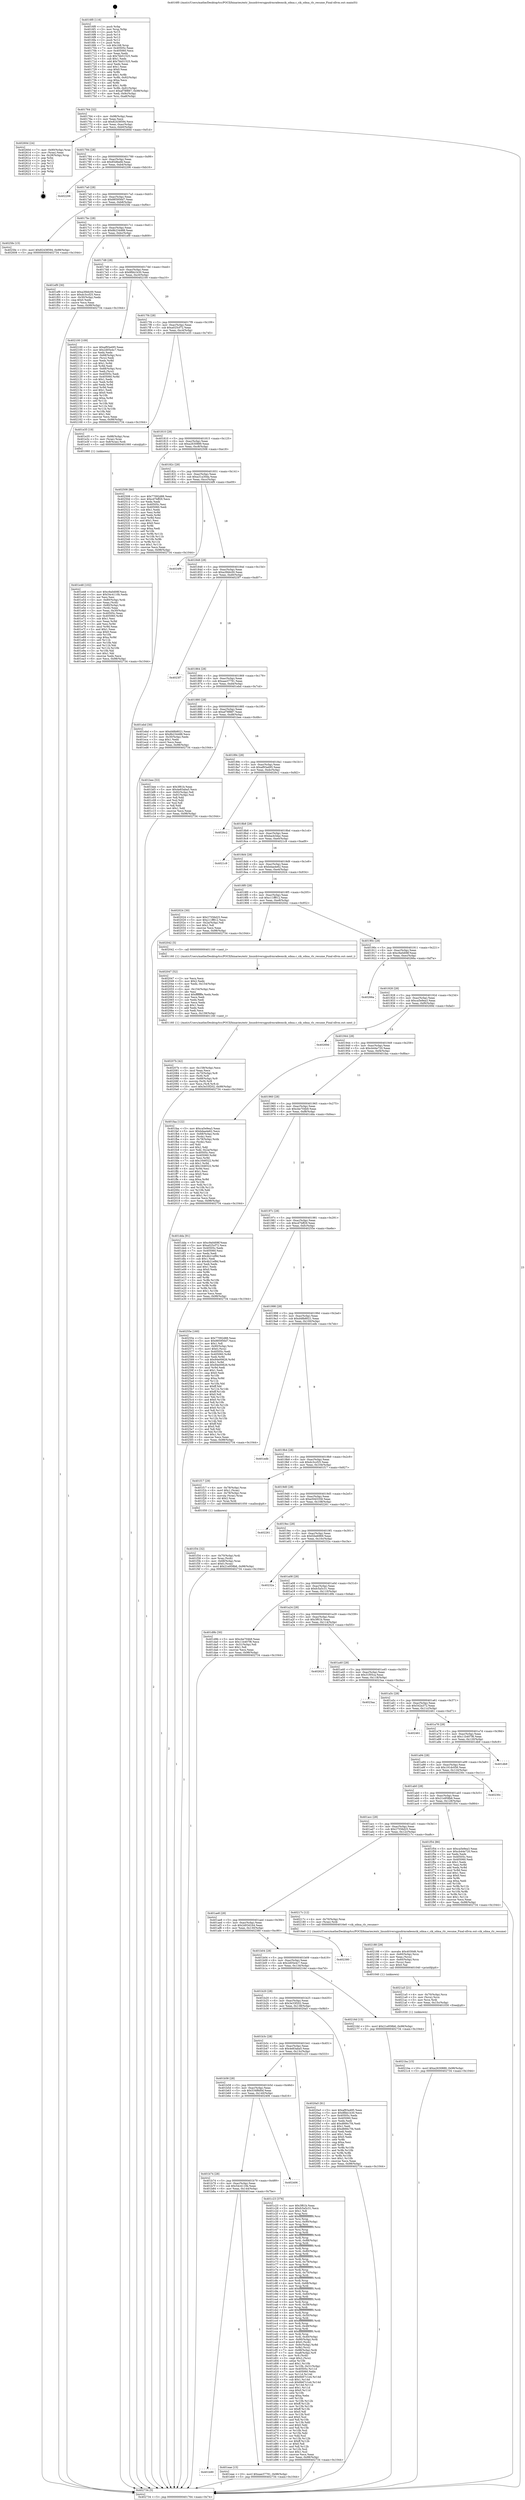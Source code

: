 digraph "0x4016f0" {
  label = "0x4016f0 (/mnt/c/Users/mathe/Desktop/tcc/POCII/binaries/extr_linuxdriversgpudrmradeoncik_sdma.c_cik_sdma_rlc_resume_Final-ollvm.out::main(0))"
  labelloc = "t"
  node[shape=record]

  Entry [label="",width=0.3,height=0.3,shape=circle,fillcolor=black,style=filled]
  "0x401764" [label="{
     0x401764 [32]\l
     | [instrs]\l
     &nbsp;&nbsp;0x401764 \<+6\>: mov -0x98(%rbp),%eax\l
     &nbsp;&nbsp;0x40176a \<+2\>: mov %eax,%ecx\l
     &nbsp;&nbsp;0x40176c \<+6\>: sub $0x82438594,%ecx\l
     &nbsp;&nbsp;0x401772 \<+6\>: mov %eax,-0xac(%rbp)\l
     &nbsp;&nbsp;0x401778 \<+6\>: mov %ecx,-0xb0(%rbp)\l
     &nbsp;&nbsp;0x40177e \<+6\>: je 000000000040260d \<main+0xf1d\>\l
  }"]
  "0x40260d" [label="{
     0x40260d [24]\l
     | [instrs]\l
     &nbsp;&nbsp;0x40260d \<+7\>: mov -0x90(%rbp),%rax\l
     &nbsp;&nbsp;0x402614 \<+2\>: mov (%rax),%eax\l
     &nbsp;&nbsp;0x402616 \<+4\>: lea -0x28(%rbp),%rsp\l
     &nbsp;&nbsp;0x40261a \<+1\>: pop %rbx\l
     &nbsp;&nbsp;0x40261b \<+2\>: pop %r12\l
     &nbsp;&nbsp;0x40261d \<+2\>: pop %r13\l
     &nbsp;&nbsp;0x40261f \<+2\>: pop %r14\l
     &nbsp;&nbsp;0x402621 \<+2\>: pop %r15\l
     &nbsp;&nbsp;0x402623 \<+1\>: pop %rbp\l
     &nbsp;&nbsp;0x402624 \<+1\>: ret\l
  }"]
  "0x401784" [label="{
     0x401784 [28]\l
     | [instrs]\l
     &nbsp;&nbsp;0x401784 \<+5\>: jmp 0000000000401789 \<main+0x99\>\l
     &nbsp;&nbsp;0x401789 \<+6\>: mov -0xac(%rbp),%eax\l
     &nbsp;&nbsp;0x40178f \<+5\>: sub $0x85dfeefd,%eax\l
     &nbsp;&nbsp;0x401794 \<+6\>: mov %eax,-0xb4(%rbp)\l
     &nbsp;&nbsp;0x40179a \<+6\>: je 0000000000402206 \<main+0xb16\>\l
  }"]
  Exit [label="",width=0.3,height=0.3,shape=circle,fillcolor=black,style=filled,peripheries=2]
  "0x402206" [label="{
     0x402206\l
  }", style=dashed]
  "0x4017a0" [label="{
     0x4017a0 [28]\l
     | [instrs]\l
     &nbsp;&nbsp;0x4017a0 \<+5\>: jmp 00000000004017a5 \<main+0xb5\>\l
     &nbsp;&nbsp;0x4017a5 \<+6\>: mov -0xac(%rbp),%eax\l
     &nbsp;&nbsp;0x4017ab \<+5\>: sub $0x885956d7,%eax\l
     &nbsp;&nbsp;0x4017b0 \<+6\>: mov %eax,-0xb8(%rbp)\l
     &nbsp;&nbsp;0x4017b6 \<+6\>: je 00000000004025fe \<main+0xf0e\>\l
  }"]
  "0x4021ba" [label="{
     0x4021ba [15]\l
     | [instrs]\l
     &nbsp;&nbsp;0x4021ba \<+10\>: movl $0xa2630889,-0x98(%rbp)\l
     &nbsp;&nbsp;0x4021c4 \<+5\>: jmp 0000000000402734 \<main+0x1044\>\l
  }"]
  "0x4025fe" [label="{
     0x4025fe [15]\l
     | [instrs]\l
     &nbsp;&nbsp;0x4025fe \<+10\>: movl $0x82438594,-0x98(%rbp)\l
     &nbsp;&nbsp;0x402608 \<+5\>: jmp 0000000000402734 \<main+0x1044\>\l
  }"]
  "0x4017bc" [label="{
     0x4017bc [28]\l
     | [instrs]\l
     &nbsp;&nbsp;0x4017bc \<+5\>: jmp 00000000004017c1 \<main+0xd1\>\l
     &nbsp;&nbsp;0x4017c1 \<+6\>: mov -0xac(%rbp),%eax\l
     &nbsp;&nbsp;0x4017c7 \<+5\>: sub $0x8b234488,%eax\l
     &nbsp;&nbsp;0x4017cc \<+6\>: mov %eax,-0xbc(%rbp)\l
     &nbsp;&nbsp;0x4017d2 \<+6\>: je 0000000000401ef9 \<main+0x809\>\l
  }"]
  "0x4021a5" [label="{
     0x4021a5 [21]\l
     | [instrs]\l
     &nbsp;&nbsp;0x4021a5 \<+4\>: mov -0x70(%rbp),%rcx\l
     &nbsp;&nbsp;0x4021a9 \<+3\>: mov (%rcx),%rcx\l
     &nbsp;&nbsp;0x4021ac \<+3\>: mov %rcx,%rdi\l
     &nbsp;&nbsp;0x4021af \<+6\>: mov %eax,-0x15c(%rbp)\l
     &nbsp;&nbsp;0x4021b5 \<+5\>: call 0000000000401030 \<free@plt\>\l
     | [calls]\l
     &nbsp;&nbsp;0x401030 \{1\} (unknown)\l
  }"]
  "0x401ef9" [label="{
     0x401ef9 [30]\l
     | [instrs]\l
     &nbsp;&nbsp;0x401ef9 \<+5\>: mov $0xa3fddc00,%eax\l
     &nbsp;&nbsp;0x401efe \<+5\>: mov $0xdc3ccf25,%ecx\l
     &nbsp;&nbsp;0x401f03 \<+3\>: mov -0x30(%rbp),%edx\l
     &nbsp;&nbsp;0x401f06 \<+3\>: cmp $0x0,%edx\l
     &nbsp;&nbsp;0x401f09 \<+3\>: cmove %ecx,%eax\l
     &nbsp;&nbsp;0x401f0c \<+6\>: mov %eax,-0x98(%rbp)\l
     &nbsp;&nbsp;0x401f12 \<+5\>: jmp 0000000000402734 \<main+0x1044\>\l
  }"]
  "0x4017d8" [label="{
     0x4017d8 [28]\l
     | [instrs]\l
     &nbsp;&nbsp;0x4017d8 \<+5\>: jmp 00000000004017dd \<main+0xed\>\l
     &nbsp;&nbsp;0x4017dd \<+6\>: mov -0xac(%rbp),%eax\l
     &nbsp;&nbsp;0x4017e3 \<+5\>: sub $0x8fbb1b30,%eax\l
     &nbsp;&nbsp;0x4017e8 \<+6\>: mov %eax,-0xc0(%rbp)\l
     &nbsp;&nbsp;0x4017ee \<+6\>: je 0000000000402100 \<main+0xa10\>\l
  }"]
  "0x402188" [label="{
     0x402188 [29]\l
     | [instrs]\l
     &nbsp;&nbsp;0x402188 \<+10\>: movabs $0x4030d6,%rdi\l
     &nbsp;&nbsp;0x402192 \<+4\>: mov -0x60(%rbp),%rcx\l
     &nbsp;&nbsp;0x402196 \<+2\>: mov %eax,(%rcx)\l
     &nbsp;&nbsp;0x402198 \<+4\>: mov -0x60(%rbp),%rcx\l
     &nbsp;&nbsp;0x40219c \<+2\>: mov (%rcx),%esi\l
     &nbsp;&nbsp;0x40219e \<+2\>: mov $0x0,%al\l
     &nbsp;&nbsp;0x4021a0 \<+5\>: call 0000000000401040 \<printf@plt\>\l
     | [calls]\l
     &nbsp;&nbsp;0x401040 \{1\} (unknown)\l
  }"]
  "0x402100" [label="{
     0x402100 [109]\l
     | [instrs]\l
     &nbsp;&nbsp;0x402100 \<+5\>: mov $0xaf93a495,%eax\l
     &nbsp;&nbsp;0x402105 \<+5\>: mov $0x2d05e4c7,%ecx\l
     &nbsp;&nbsp;0x40210a \<+2\>: xor %edx,%edx\l
     &nbsp;&nbsp;0x40210c \<+4\>: mov -0x68(%rbp),%rsi\l
     &nbsp;&nbsp;0x402110 \<+2\>: mov (%rsi),%edi\l
     &nbsp;&nbsp;0x402112 \<+3\>: mov %edx,%r8d\l
     &nbsp;&nbsp;0x402115 \<+4\>: sub $0x1,%r8d\l
     &nbsp;&nbsp;0x402119 \<+3\>: sub %r8d,%edi\l
     &nbsp;&nbsp;0x40211c \<+4\>: mov -0x68(%rbp),%rsi\l
     &nbsp;&nbsp;0x402120 \<+2\>: mov %edi,(%rsi)\l
     &nbsp;&nbsp;0x402122 \<+7\>: mov 0x40505c,%edi\l
     &nbsp;&nbsp;0x402129 \<+8\>: mov 0x405060,%r8d\l
     &nbsp;&nbsp;0x402131 \<+3\>: sub $0x1,%edx\l
     &nbsp;&nbsp;0x402134 \<+3\>: mov %edi,%r9d\l
     &nbsp;&nbsp;0x402137 \<+3\>: add %edx,%r9d\l
     &nbsp;&nbsp;0x40213a \<+4\>: imul %r9d,%edi\l
     &nbsp;&nbsp;0x40213e \<+3\>: and $0x1,%edi\l
     &nbsp;&nbsp;0x402141 \<+3\>: cmp $0x0,%edi\l
     &nbsp;&nbsp;0x402144 \<+4\>: sete %r10b\l
     &nbsp;&nbsp;0x402148 \<+4\>: cmp $0xa,%r8d\l
     &nbsp;&nbsp;0x40214c \<+4\>: setl %r11b\l
     &nbsp;&nbsp;0x402150 \<+3\>: mov %r10b,%bl\l
     &nbsp;&nbsp;0x402153 \<+3\>: and %r11b,%bl\l
     &nbsp;&nbsp;0x402156 \<+3\>: xor %r11b,%r10b\l
     &nbsp;&nbsp;0x402159 \<+3\>: or %r10b,%bl\l
     &nbsp;&nbsp;0x40215c \<+3\>: test $0x1,%bl\l
     &nbsp;&nbsp;0x40215f \<+3\>: cmovne %ecx,%eax\l
     &nbsp;&nbsp;0x402162 \<+6\>: mov %eax,-0x98(%rbp)\l
     &nbsp;&nbsp;0x402168 \<+5\>: jmp 0000000000402734 \<main+0x1044\>\l
  }"]
  "0x4017f4" [label="{
     0x4017f4 [28]\l
     | [instrs]\l
     &nbsp;&nbsp;0x4017f4 \<+5\>: jmp 00000000004017f9 \<main+0x109\>\l
     &nbsp;&nbsp;0x4017f9 \<+6\>: mov -0xac(%rbp),%eax\l
     &nbsp;&nbsp;0x4017ff \<+5\>: sub $0xa025cf72,%eax\l
     &nbsp;&nbsp;0x401804 \<+6\>: mov %eax,-0xc4(%rbp)\l
     &nbsp;&nbsp;0x40180a \<+6\>: je 0000000000401e35 \<main+0x745\>\l
  }"]
  "0x40207b" [label="{
     0x40207b [42]\l
     | [instrs]\l
     &nbsp;&nbsp;0x40207b \<+6\>: mov -0x158(%rbp),%ecx\l
     &nbsp;&nbsp;0x402081 \<+3\>: imul %eax,%ecx\l
     &nbsp;&nbsp;0x402084 \<+4\>: mov -0x70(%rbp),%r8\l
     &nbsp;&nbsp;0x402088 \<+3\>: mov (%r8),%r8\l
     &nbsp;&nbsp;0x40208b \<+4\>: mov -0x68(%rbp),%r9\l
     &nbsp;&nbsp;0x40208f \<+3\>: movslq (%r9),%r9\l
     &nbsp;&nbsp;0x402092 \<+4\>: mov %ecx,(%r8,%r9,4)\l
     &nbsp;&nbsp;0x402096 \<+10\>: movl $0x3e33f202,-0x98(%rbp)\l
     &nbsp;&nbsp;0x4020a0 \<+5\>: jmp 0000000000402734 \<main+0x1044\>\l
  }"]
  "0x401e35" [label="{
     0x401e35 [19]\l
     | [instrs]\l
     &nbsp;&nbsp;0x401e35 \<+7\>: mov -0x88(%rbp),%rax\l
     &nbsp;&nbsp;0x401e3c \<+3\>: mov (%rax),%rax\l
     &nbsp;&nbsp;0x401e3f \<+4\>: mov 0x8(%rax),%rdi\l
     &nbsp;&nbsp;0x401e43 \<+5\>: call 0000000000401060 \<atoi@plt\>\l
     | [calls]\l
     &nbsp;&nbsp;0x401060 \{1\} (unknown)\l
  }"]
  "0x401810" [label="{
     0x401810 [28]\l
     | [instrs]\l
     &nbsp;&nbsp;0x401810 \<+5\>: jmp 0000000000401815 \<main+0x125\>\l
     &nbsp;&nbsp;0x401815 \<+6\>: mov -0xac(%rbp),%eax\l
     &nbsp;&nbsp;0x40181b \<+5\>: sub $0xa2630889,%eax\l
     &nbsp;&nbsp;0x401820 \<+6\>: mov %eax,-0xc8(%rbp)\l
     &nbsp;&nbsp;0x401826 \<+6\>: je 0000000000402508 \<main+0xe18\>\l
  }"]
  "0x402047" [label="{
     0x402047 [52]\l
     | [instrs]\l
     &nbsp;&nbsp;0x402047 \<+2\>: xor %ecx,%ecx\l
     &nbsp;&nbsp;0x402049 \<+5\>: mov $0x2,%edx\l
     &nbsp;&nbsp;0x40204e \<+6\>: mov %edx,-0x154(%rbp)\l
     &nbsp;&nbsp;0x402054 \<+1\>: cltd\l
     &nbsp;&nbsp;0x402055 \<+6\>: mov -0x154(%rbp),%esi\l
     &nbsp;&nbsp;0x40205b \<+2\>: idiv %esi\l
     &nbsp;&nbsp;0x40205d \<+6\>: imul $0xfffffffe,%edx,%edx\l
     &nbsp;&nbsp;0x402063 \<+2\>: mov %ecx,%edi\l
     &nbsp;&nbsp;0x402065 \<+2\>: sub %edx,%edi\l
     &nbsp;&nbsp;0x402067 \<+2\>: mov %ecx,%edx\l
     &nbsp;&nbsp;0x402069 \<+3\>: sub $0x1,%edx\l
     &nbsp;&nbsp;0x40206c \<+2\>: add %edx,%edi\l
     &nbsp;&nbsp;0x40206e \<+2\>: sub %edi,%ecx\l
     &nbsp;&nbsp;0x402070 \<+6\>: mov %ecx,-0x158(%rbp)\l
     &nbsp;&nbsp;0x402076 \<+5\>: call 0000000000401160 \<next_i\>\l
     | [calls]\l
     &nbsp;&nbsp;0x401160 \{1\} (/mnt/c/Users/mathe/Desktop/tcc/POCII/binaries/extr_linuxdriversgpudrmradeoncik_sdma.c_cik_sdma_rlc_resume_Final-ollvm.out::next_i)\l
  }"]
  "0x402508" [label="{
     0x402508 [86]\l
     | [instrs]\l
     &nbsp;&nbsp;0x402508 \<+5\>: mov $0x77092d88,%eax\l
     &nbsp;&nbsp;0x40250d \<+5\>: mov $0xcd7bff29,%ecx\l
     &nbsp;&nbsp;0x402512 \<+2\>: xor %edx,%edx\l
     &nbsp;&nbsp;0x402514 \<+7\>: mov 0x40505c,%esi\l
     &nbsp;&nbsp;0x40251b \<+7\>: mov 0x405060,%edi\l
     &nbsp;&nbsp;0x402522 \<+3\>: sub $0x1,%edx\l
     &nbsp;&nbsp;0x402525 \<+3\>: mov %esi,%r8d\l
     &nbsp;&nbsp;0x402528 \<+3\>: add %edx,%r8d\l
     &nbsp;&nbsp;0x40252b \<+4\>: imul %r8d,%esi\l
     &nbsp;&nbsp;0x40252f \<+3\>: and $0x1,%esi\l
     &nbsp;&nbsp;0x402532 \<+3\>: cmp $0x0,%esi\l
     &nbsp;&nbsp;0x402535 \<+4\>: sete %r9b\l
     &nbsp;&nbsp;0x402539 \<+3\>: cmp $0xa,%edi\l
     &nbsp;&nbsp;0x40253c \<+4\>: setl %r10b\l
     &nbsp;&nbsp;0x402540 \<+3\>: mov %r9b,%r11b\l
     &nbsp;&nbsp;0x402543 \<+3\>: and %r10b,%r11b\l
     &nbsp;&nbsp;0x402546 \<+3\>: xor %r10b,%r9b\l
     &nbsp;&nbsp;0x402549 \<+3\>: or %r9b,%r11b\l
     &nbsp;&nbsp;0x40254c \<+4\>: test $0x1,%r11b\l
     &nbsp;&nbsp;0x402550 \<+3\>: cmovne %ecx,%eax\l
     &nbsp;&nbsp;0x402553 \<+6\>: mov %eax,-0x98(%rbp)\l
     &nbsp;&nbsp;0x402559 \<+5\>: jmp 0000000000402734 \<main+0x1044\>\l
  }"]
  "0x40182c" [label="{
     0x40182c [28]\l
     | [instrs]\l
     &nbsp;&nbsp;0x40182c \<+5\>: jmp 0000000000401831 \<main+0x141\>\l
     &nbsp;&nbsp;0x401831 \<+6\>: mov -0xac(%rbp),%eax\l
     &nbsp;&nbsp;0x401837 \<+5\>: sub $0xa31a30da,%eax\l
     &nbsp;&nbsp;0x40183c \<+6\>: mov %eax,-0xcc(%rbp)\l
     &nbsp;&nbsp;0x401842 \<+6\>: je 00000000004024f9 \<main+0xe09\>\l
  }"]
  "0x401f34" [label="{
     0x401f34 [32]\l
     | [instrs]\l
     &nbsp;&nbsp;0x401f34 \<+4\>: mov -0x70(%rbp),%rdi\l
     &nbsp;&nbsp;0x401f38 \<+3\>: mov %rax,(%rdi)\l
     &nbsp;&nbsp;0x401f3b \<+4\>: mov -0x68(%rbp),%rax\l
     &nbsp;&nbsp;0x401f3f \<+6\>: movl $0x0,(%rax)\l
     &nbsp;&nbsp;0x401f45 \<+10\>: movl $0x21e958b6,-0x98(%rbp)\l
     &nbsp;&nbsp;0x401f4f \<+5\>: jmp 0000000000402734 \<main+0x1044\>\l
  }"]
  "0x4024f9" [label="{
     0x4024f9\l
  }", style=dashed]
  "0x401848" [label="{
     0x401848 [28]\l
     | [instrs]\l
     &nbsp;&nbsp;0x401848 \<+5\>: jmp 000000000040184d \<main+0x15d\>\l
     &nbsp;&nbsp;0x40184d \<+6\>: mov -0xac(%rbp),%eax\l
     &nbsp;&nbsp;0x401853 \<+5\>: sub $0xa3fddc00,%eax\l
     &nbsp;&nbsp;0x401858 \<+6\>: mov %eax,-0xd0(%rbp)\l
     &nbsp;&nbsp;0x40185e \<+6\>: je 00000000004023f7 \<main+0xd07\>\l
  }"]
  "0x401b90" [label="{
     0x401b90\l
  }", style=dashed]
  "0x4023f7" [label="{
     0x4023f7\l
  }", style=dashed]
  "0x401864" [label="{
     0x401864 [28]\l
     | [instrs]\l
     &nbsp;&nbsp;0x401864 \<+5\>: jmp 0000000000401869 \<main+0x179\>\l
     &nbsp;&nbsp;0x401869 \<+6\>: mov -0xac(%rbp),%eax\l
     &nbsp;&nbsp;0x40186f \<+5\>: sub $0xaae37791,%eax\l
     &nbsp;&nbsp;0x401874 \<+6\>: mov %eax,-0xd4(%rbp)\l
     &nbsp;&nbsp;0x40187a \<+6\>: je 0000000000401ebd \<main+0x7cd\>\l
  }"]
  "0x401eae" [label="{
     0x401eae [15]\l
     | [instrs]\l
     &nbsp;&nbsp;0x401eae \<+10\>: movl $0xaae37791,-0x98(%rbp)\l
     &nbsp;&nbsp;0x401eb8 \<+5\>: jmp 0000000000402734 \<main+0x1044\>\l
  }"]
  "0x401ebd" [label="{
     0x401ebd [30]\l
     | [instrs]\l
     &nbsp;&nbsp;0x401ebd \<+5\>: mov $0xd48b8021,%eax\l
     &nbsp;&nbsp;0x401ec2 \<+5\>: mov $0x8b234488,%ecx\l
     &nbsp;&nbsp;0x401ec7 \<+3\>: mov -0x30(%rbp),%edx\l
     &nbsp;&nbsp;0x401eca \<+3\>: cmp $0x1,%edx\l
     &nbsp;&nbsp;0x401ecd \<+3\>: cmovl %ecx,%eax\l
     &nbsp;&nbsp;0x401ed0 \<+6\>: mov %eax,-0x98(%rbp)\l
     &nbsp;&nbsp;0x401ed6 \<+5\>: jmp 0000000000402734 \<main+0x1044\>\l
  }"]
  "0x401880" [label="{
     0x401880 [28]\l
     | [instrs]\l
     &nbsp;&nbsp;0x401880 \<+5\>: jmp 0000000000401885 \<main+0x195\>\l
     &nbsp;&nbsp;0x401885 \<+6\>: mov -0xac(%rbp),%eax\l
     &nbsp;&nbsp;0x40188b \<+5\>: sub $0xaf78f887,%eax\l
     &nbsp;&nbsp;0x401890 \<+6\>: mov %eax,-0xd8(%rbp)\l
     &nbsp;&nbsp;0x401896 \<+6\>: je 0000000000401bee \<main+0x4fe\>\l
  }"]
  "0x401b74" [label="{
     0x401b74 [28]\l
     | [instrs]\l
     &nbsp;&nbsp;0x401b74 \<+5\>: jmp 0000000000401b79 \<main+0x489\>\l
     &nbsp;&nbsp;0x401b79 \<+6\>: mov -0xac(%rbp),%eax\l
     &nbsp;&nbsp;0x401b7f \<+5\>: sub $0x54c4110b,%eax\l
     &nbsp;&nbsp;0x401b84 \<+6\>: mov %eax,-0x144(%rbp)\l
     &nbsp;&nbsp;0x401b8a \<+6\>: je 0000000000401eae \<main+0x7be\>\l
  }"]
  "0x401bee" [label="{
     0x401bee [53]\l
     | [instrs]\l
     &nbsp;&nbsp;0x401bee \<+5\>: mov $0x3f61b,%eax\l
     &nbsp;&nbsp;0x401bf3 \<+5\>: mov $0x4e83aba5,%ecx\l
     &nbsp;&nbsp;0x401bf8 \<+6\>: mov -0x92(%rbp),%dl\l
     &nbsp;&nbsp;0x401bfe \<+7\>: mov -0x91(%rbp),%sil\l
     &nbsp;&nbsp;0x401c05 \<+3\>: mov %dl,%dil\l
     &nbsp;&nbsp;0x401c08 \<+3\>: and %sil,%dil\l
     &nbsp;&nbsp;0x401c0b \<+3\>: xor %sil,%dl\l
     &nbsp;&nbsp;0x401c0e \<+3\>: or %dl,%dil\l
     &nbsp;&nbsp;0x401c11 \<+4\>: test $0x1,%dil\l
     &nbsp;&nbsp;0x401c15 \<+3\>: cmovne %ecx,%eax\l
     &nbsp;&nbsp;0x401c18 \<+6\>: mov %eax,-0x98(%rbp)\l
     &nbsp;&nbsp;0x401c1e \<+5\>: jmp 0000000000402734 \<main+0x1044\>\l
  }"]
  "0x40189c" [label="{
     0x40189c [28]\l
     | [instrs]\l
     &nbsp;&nbsp;0x40189c \<+5\>: jmp 00000000004018a1 \<main+0x1b1\>\l
     &nbsp;&nbsp;0x4018a1 \<+6\>: mov -0xac(%rbp),%eax\l
     &nbsp;&nbsp;0x4018a7 \<+5\>: sub $0xaf93a495,%eax\l
     &nbsp;&nbsp;0x4018ac \<+6\>: mov %eax,-0xdc(%rbp)\l
     &nbsp;&nbsp;0x4018b2 \<+6\>: je 00000000004026c2 \<main+0xfd2\>\l
  }"]
  "0x402734" [label="{
     0x402734 [5]\l
     | [instrs]\l
     &nbsp;&nbsp;0x402734 \<+5\>: jmp 0000000000401764 \<main+0x74\>\l
  }"]
  "0x4016f0" [label="{
     0x4016f0 [116]\l
     | [instrs]\l
     &nbsp;&nbsp;0x4016f0 \<+1\>: push %rbp\l
     &nbsp;&nbsp;0x4016f1 \<+3\>: mov %rsp,%rbp\l
     &nbsp;&nbsp;0x4016f4 \<+2\>: push %r15\l
     &nbsp;&nbsp;0x4016f6 \<+2\>: push %r14\l
     &nbsp;&nbsp;0x4016f8 \<+2\>: push %r13\l
     &nbsp;&nbsp;0x4016fa \<+2\>: push %r12\l
     &nbsp;&nbsp;0x4016fc \<+1\>: push %rbx\l
     &nbsp;&nbsp;0x4016fd \<+7\>: sub $0x168,%rsp\l
     &nbsp;&nbsp;0x401704 \<+7\>: mov 0x40505c,%eax\l
     &nbsp;&nbsp;0x40170b \<+7\>: mov 0x405060,%ecx\l
     &nbsp;&nbsp;0x401712 \<+2\>: mov %eax,%edx\l
     &nbsp;&nbsp;0x401714 \<+6\>: sub $0x7bb51525,%edx\l
     &nbsp;&nbsp;0x40171a \<+3\>: sub $0x1,%edx\l
     &nbsp;&nbsp;0x40171d \<+6\>: add $0x7bb51525,%edx\l
     &nbsp;&nbsp;0x401723 \<+3\>: imul %edx,%eax\l
     &nbsp;&nbsp;0x401726 \<+3\>: and $0x1,%eax\l
     &nbsp;&nbsp;0x401729 \<+3\>: cmp $0x0,%eax\l
     &nbsp;&nbsp;0x40172c \<+4\>: sete %r8b\l
     &nbsp;&nbsp;0x401730 \<+4\>: and $0x1,%r8b\l
     &nbsp;&nbsp;0x401734 \<+7\>: mov %r8b,-0x92(%rbp)\l
     &nbsp;&nbsp;0x40173b \<+3\>: cmp $0xa,%ecx\l
     &nbsp;&nbsp;0x40173e \<+4\>: setl %r8b\l
     &nbsp;&nbsp;0x401742 \<+4\>: and $0x1,%r8b\l
     &nbsp;&nbsp;0x401746 \<+7\>: mov %r8b,-0x91(%rbp)\l
     &nbsp;&nbsp;0x40174d \<+10\>: movl $0xaf78f887,-0x98(%rbp)\l
     &nbsp;&nbsp;0x401757 \<+6\>: mov %edi,-0x9c(%rbp)\l
     &nbsp;&nbsp;0x40175d \<+7\>: mov %rsi,-0xa8(%rbp)\l
  }"]
  "0x402406" [label="{
     0x402406\l
  }", style=dashed]
  "0x4026c2" [label="{
     0x4026c2\l
  }", style=dashed]
  "0x4018b8" [label="{
     0x4018b8 [28]\l
     | [instrs]\l
     &nbsp;&nbsp;0x4018b8 \<+5\>: jmp 00000000004018bd \<main+0x1cd\>\l
     &nbsp;&nbsp;0x4018bd \<+6\>: mov -0xac(%rbp),%eax\l
     &nbsp;&nbsp;0x4018c3 \<+5\>: sub $0xbacb3dac,%eax\l
     &nbsp;&nbsp;0x4018c8 \<+6\>: mov %eax,-0xe0(%rbp)\l
     &nbsp;&nbsp;0x4018ce \<+6\>: je 00000000004021c9 \<main+0xad9\>\l
  }"]
  "0x401e48" [label="{
     0x401e48 [102]\l
     | [instrs]\l
     &nbsp;&nbsp;0x401e48 \<+5\>: mov $0xc9a0d08f,%ecx\l
     &nbsp;&nbsp;0x401e4d \<+5\>: mov $0x54c4110b,%edx\l
     &nbsp;&nbsp;0x401e52 \<+2\>: xor %esi,%esi\l
     &nbsp;&nbsp;0x401e54 \<+4\>: mov -0x80(%rbp),%rdi\l
     &nbsp;&nbsp;0x401e58 \<+2\>: mov %eax,(%rdi)\l
     &nbsp;&nbsp;0x401e5a \<+4\>: mov -0x80(%rbp),%rdi\l
     &nbsp;&nbsp;0x401e5e \<+2\>: mov (%rdi),%eax\l
     &nbsp;&nbsp;0x401e60 \<+3\>: mov %eax,-0x30(%rbp)\l
     &nbsp;&nbsp;0x401e63 \<+7\>: mov 0x40505c,%eax\l
     &nbsp;&nbsp;0x401e6a \<+8\>: mov 0x405060,%r8d\l
     &nbsp;&nbsp;0x401e72 \<+3\>: sub $0x1,%esi\l
     &nbsp;&nbsp;0x401e75 \<+3\>: mov %eax,%r9d\l
     &nbsp;&nbsp;0x401e78 \<+3\>: add %esi,%r9d\l
     &nbsp;&nbsp;0x401e7b \<+4\>: imul %r9d,%eax\l
     &nbsp;&nbsp;0x401e7f \<+3\>: and $0x1,%eax\l
     &nbsp;&nbsp;0x401e82 \<+3\>: cmp $0x0,%eax\l
     &nbsp;&nbsp;0x401e85 \<+4\>: sete %r10b\l
     &nbsp;&nbsp;0x401e89 \<+4\>: cmp $0xa,%r8d\l
     &nbsp;&nbsp;0x401e8d \<+4\>: setl %r11b\l
     &nbsp;&nbsp;0x401e91 \<+3\>: mov %r10b,%bl\l
     &nbsp;&nbsp;0x401e94 \<+3\>: and %r11b,%bl\l
     &nbsp;&nbsp;0x401e97 \<+3\>: xor %r11b,%r10b\l
     &nbsp;&nbsp;0x401e9a \<+3\>: or %r10b,%bl\l
     &nbsp;&nbsp;0x401e9d \<+3\>: test $0x1,%bl\l
     &nbsp;&nbsp;0x401ea0 \<+3\>: cmovne %edx,%ecx\l
     &nbsp;&nbsp;0x401ea3 \<+6\>: mov %ecx,-0x98(%rbp)\l
     &nbsp;&nbsp;0x401ea9 \<+5\>: jmp 0000000000402734 \<main+0x1044\>\l
  }"]
  "0x4021c9" [label="{
     0x4021c9\l
  }", style=dashed]
  "0x4018d4" [label="{
     0x4018d4 [28]\l
     | [instrs]\l
     &nbsp;&nbsp;0x4018d4 \<+5\>: jmp 00000000004018d9 \<main+0x1e9\>\l
     &nbsp;&nbsp;0x4018d9 \<+6\>: mov -0xac(%rbp),%eax\l
     &nbsp;&nbsp;0x4018df \<+5\>: sub $0xbdaa4e62,%eax\l
     &nbsp;&nbsp;0x4018e4 \<+6\>: mov %eax,-0xe4(%rbp)\l
     &nbsp;&nbsp;0x4018ea \<+6\>: je 0000000000402024 \<main+0x934\>\l
  }"]
  "0x401b58" [label="{
     0x401b58 [28]\l
     | [instrs]\l
     &nbsp;&nbsp;0x401b58 \<+5\>: jmp 0000000000401b5d \<main+0x46d\>\l
     &nbsp;&nbsp;0x401b5d \<+6\>: mov -0xac(%rbp),%eax\l
     &nbsp;&nbsp;0x401b63 \<+5\>: sub $0x534f8d0d,%eax\l
     &nbsp;&nbsp;0x401b68 \<+6\>: mov %eax,-0x140(%rbp)\l
     &nbsp;&nbsp;0x401b6e \<+6\>: je 0000000000402406 \<main+0xd16\>\l
  }"]
  "0x402024" [label="{
     0x402024 [30]\l
     | [instrs]\l
     &nbsp;&nbsp;0x402024 \<+5\>: mov $0x27556d25,%eax\l
     &nbsp;&nbsp;0x402029 \<+5\>: mov $0xc11ff812,%ecx\l
     &nbsp;&nbsp;0x40202e \<+3\>: mov -0x2a(%rbp),%dl\l
     &nbsp;&nbsp;0x402031 \<+3\>: test $0x1,%dl\l
     &nbsp;&nbsp;0x402034 \<+3\>: cmovne %ecx,%eax\l
     &nbsp;&nbsp;0x402037 \<+6\>: mov %eax,-0x98(%rbp)\l
     &nbsp;&nbsp;0x40203d \<+5\>: jmp 0000000000402734 \<main+0x1044\>\l
  }"]
  "0x4018f0" [label="{
     0x4018f0 [28]\l
     | [instrs]\l
     &nbsp;&nbsp;0x4018f0 \<+5\>: jmp 00000000004018f5 \<main+0x205\>\l
     &nbsp;&nbsp;0x4018f5 \<+6\>: mov -0xac(%rbp),%eax\l
     &nbsp;&nbsp;0x4018fb \<+5\>: sub $0xc11ff812,%eax\l
     &nbsp;&nbsp;0x401900 \<+6\>: mov %eax,-0xe8(%rbp)\l
     &nbsp;&nbsp;0x401906 \<+6\>: je 0000000000402042 \<main+0x952\>\l
  }"]
  "0x401c23" [label="{
     0x401c23 [376]\l
     | [instrs]\l
     &nbsp;&nbsp;0x401c23 \<+5\>: mov $0x3f61b,%eax\l
     &nbsp;&nbsp;0x401c28 \<+5\>: mov $0xfc5a5c31,%ecx\l
     &nbsp;&nbsp;0x401c2d \<+2\>: mov $0x1,%dl\l
     &nbsp;&nbsp;0x401c2f \<+3\>: mov %rsp,%rsi\l
     &nbsp;&nbsp;0x401c32 \<+4\>: add $0xfffffffffffffff0,%rsi\l
     &nbsp;&nbsp;0x401c36 \<+3\>: mov %rsi,%rsp\l
     &nbsp;&nbsp;0x401c39 \<+7\>: mov %rsi,-0x90(%rbp)\l
     &nbsp;&nbsp;0x401c40 \<+3\>: mov %rsp,%rsi\l
     &nbsp;&nbsp;0x401c43 \<+4\>: add $0xfffffffffffffff0,%rsi\l
     &nbsp;&nbsp;0x401c47 \<+3\>: mov %rsi,%rsp\l
     &nbsp;&nbsp;0x401c4a \<+3\>: mov %rsp,%rdi\l
     &nbsp;&nbsp;0x401c4d \<+4\>: add $0xfffffffffffffff0,%rdi\l
     &nbsp;&nbsp;0x401c51 \<+3\>: mov %rdi,%rsp\l
     &nbsp;&nbsp;0x401c54 \<+7\>: mov %rdi,-0x88(%rbp)\l
     &nbsp;&nbsp;0x401c5b \<+3\>: mov %rsp,%rdi\l
     &nbsp;&nbsp;0x401c5e \<+4\>: add $0xfffffffffffffff0,%rdi\l
     &nbsp;&nbsp;0x401c62 \<+3\>: mov %rdi,%rsp\l
     &nbsp;&nbsp;0x401c65 \<+4\>: mov %rdi,-0x80(%rbp)\l
     &nbsp;&nbsp;0x401c69 \<+3\>: mov %rsp,%rdi\l
     &nbsp;&nbsp;0x401c6c \<+4\>: add $0xfffffffffffffff0,%rdi\l
     &nbsp;&nbsp;0x401c70 \<+3\>: mov %rdi,%rsp\l
     &nbsp;&nbsp;0x401c73 \<+4\>: mov %rdi,-0x78(%rbp)\l
     &nbsp;&nbsp;0x401c77 \<+3\>: mov %rsp,%rdi\l
     &nbsp;&nbsp;0x401c7a \<+4\>: add $0xfffffffffffffff0,%rdi\l
     &nbsp;&nbsp;0x401c7e \<+3\>: mov %rdi,%rsp\l
     &nbsp;&nbsp;0x401c81 \<+4\>: mov %rdi,-0x70(%rbp)\l
     &nbsp;&nbsp;0x401c85 \<+3\>: mov %rsp,%rdi\l
     &nbsp;&nbsp;0x401c88 \<+4\>: add $0xfffffffffffffff0,%rdi\l
     &nbsp;&nbsp;0x401c8c \<+3\>: mov %rdi,%rsp\l
     &nbsp;&nbsp;0x401c8f \<+4\>: mov %rdi,-0x68(%rbp)\l
     &nbsp;&nbsp;0x401c93 \<+3\>: mov %rsp,%rdi\l
     &nbsp;&nbsp;0x401c96 \<+4\>: add $0xfffffffffffffff0,%rdi\l
     &nbsp;&nbsp;0x401c9a \<+3\>: mov %rdi,%rsp\l
     &nbsp;&nbsp;0x401c9d \<+4\>: mov %rdi,-0x60(%rbp)\l
     &nbsp;&nbsp;0x401ca1 \<+3\>: mov %rsp,%rdi\l
     &nbsp;&nbsp;0x401ca4 \<+4\>: add $0xfffffffffffffff0,%rdi\l
     &nbsp;&nbsp;0x401ca8 \<+3\>: mov %rdi,%rsp\l
     &nbsp;&nbsp;0x401cab \<+4\>: mov %rdi,-0x58(%rbp)\l
     &nbsp;&nbsp;0x401caf \<+3\>: mov %rsp,%rdi\l
     &nbsp;&nbsp;0x401cb2 \<+4\>: add $0xfffffffffffffff0,%rdi\l
     &nbsp;&nbsp;0x401cb6 \<+3\>: mov %rdi,%rsp\l
     &nbsp;&nbsp;0x401cb9 \<+4\>: mov %rdi,-0x50(%rbp)\l
     &nbsp;&nbsp;0x401cbd \<+3\>: mov %rsp,%rdi\l
     &nbsp;&nbsp;0x401cc0 \<+4\>: add $0xfffffffffffffff0,%rdi\l
     &nbsp;&nbsp;0x401cc4 \<+3\>: mov %rdi,%rsp\l
     &nbsp;&nbsp;0x401cc7 \<+4\>: mov %rdi,-0x48(%rbp)\l
     &nbsp;&nbsp;0x401ccb \<+3\>: mov %rsp,%rdi\l
     &nbsp;&nbsp;0x401cce \<+4\>: add $0xfffffffffffffff0,%rdi\l
     &nbsp;&nbsp;0x401cd2 \<+3\>: mov %rdi,%rsp\l
     &nbsp;&nbsp;0x401cd5 \<+4\>: mov %rdi,-0x40(%rbp)\l
     &nbsp;&nbsp;0x401cd9 \<+7\>: mov -0x90(%rbp),%rdi\l
     &nbsp;&nbsp;0x401ce0 \<+6\>: movl $0x0,(%rdi)\l
     &nbsp;&nbsp;0x401ce6 \<+7\>: mov -0x9c(%rbp),%r8d\l
     &nbsp;&nbsp;0x401ced \<+3\>: mov %r8d,(%rsi)\l
     &nbsp;&nbsp;0x401cf0 \<+7\>: mov -0x88(%rbp),%rdi\l
     &nbsp;&nbsp;0x401cf7 \<+7\>: mov -0xa8(%rbp),%r9\l
     &nbsp;&nbsp;0x401cfe \<+3\>: mov %r9,(%rdi)\l
     &nbsp;&nbsp;0x401d01 \<+3\>: cmpl $0x2,(%rsi)\l
     &nbsp;&nbsp;0x401d04 \<+4\>: setne %r10b\l
     &nbsp;&nbsp;0x401d08 \<+4\>: and $0x1,%r10b\l
     &nbsp;&nbsp;0x401d0c \<+4\>: mov %r10b,-0x31(%rbp)\l
     &nbsp;&nbsp;0x401d10 \<+8\>: mov 0x40505c,%r11d\l
     &nbsp;&nbsp;0x401d18 \<+7\>: mov 0x405060,%ebx\l
     &nbsp;&nbsp;0x401d1f \<+3\>: mov %r11d,%r14d\l
     &nbsp;&nbsp;0x401d22 \<+7\>: add $0x6b67c1e4,%r14d\l
     &nbsp;&nbsp;0x401d29 \<+4\>: sub $0x1,%r14d\l
     &nbsp;&nbsp;0x401d2d \<+7\>: sub $0x6b67c1e4,%r14d\l
     &nbsp;&nbsp;0x401d34 \<+4\>: imul %r14d,%r11d\l
     &nbsp;&nbsp;0x401d38 \<+4\>: and $0x1,%r11d\l
     &nbsp;&nbsp;0x401d3c \<+4\>: cmp $0x0,%r11d\l
     &nbsp;&nbsp;0x401d40 \<+4\>: sete %r10b\l
     &nbsp;&nbsp;0x401d44 \<+3\>: cmp $0xa,%ebx\l
     &nbsp;&nbsp;0x401d47 \<+4\>: setl %r15b\l
     &nbsp;&nbsp;0x401d4b \<+3\>: mov %r10b,%r12b\l
     &nbsp;&nbsp;0x401d4e \<+4\>: xor $0xff,%r12b\l
     &nbsp;&nbsp;0x401d52 \<+3\>: mov %r15b,%r13b\l
     &nbsp;&nbsp;0x401d55 \<+4\>: xor $0xff,%r13b\l
     &nbsp;&nbsp;0x401d59 \<+3\>: xor $0x0,%dl\l
     &nbsp;&nbsp;0x401d5c \<+3\>: mov %r12b,%sil\l
     &nbsp;&nbsp;0x401d5f \<+4\>: and $0x0,%sil\l
     &nbsp;&nbsp;0x401d63 \<+3\>: and %dl,%r10b\l
     &nbsp;&nbsp;0x401d66 \<+3\>: mov %r13b,%dil\l
     &nbsp;&nbsp;0x401d69 \<+4\>: and $0x0,%dil\l
     &nbsp;&nbsp;0x401d6d \<+3\>: and %dl,%r15b\l
     &nbsp;&nbsp;0x401d70 \<+3\>: or %r10b,%sil\l
     &nbsp;&nbsp;0x401d73 \<+3\>: or %r15b,%dil\l
     &nbsp;&nbsp;0x401d76 \<+3\>: xor %dil,%sil\l
     &nbsp;&nbsp;0x401d79 \<+3\>: or %r13b,%r12b\l
     &nbsp;&nbsp;0x401d7c \<+4\>: xor $0xff,%r12b\l
     &nbsp;&nbsp;0x401d80 \<+3\>: or $0x0,%dl\l
     &nbsp;&nbsp;0x401d83 \<+3\>: and %dl,%r12b\l
     &nbsp;&nbsp;0x401d86 \<+3\>: or %r12b,%sil\l
     &nbsp;&nbsp;0x401d89 \<+4\>: test $0x1,%sil\l
     &nbsp;&nbsp;0x401d8d \<+3\>: cmovne %ecx,%eax\l
     &nbsp;&nbsp;0x401d90 \<+6\>: mov %eax,-0x98(%rbp)\l
     &nbsp;&nbsp;0x401d96 \<+5\>: jmp 0000000000402734 \<main+0x1044\>\l
  }"]
  "0x402042" [label="{
     0x402042 [5]\l
     | [instrs]\l
     &nbsp;&nbsp;0x402042 \<+5\>: call 0000000000401160 \<next_i\>\l
     | [calls]\l
     &nbsp;&nbsp;0x401160 \{1\} (/mnt/c/Users/mathe/Desktop/tcc/POCII/binaries/extr_linuxdriversgpudrmradeoncik_sdma.c_cik_sdma_rlc_resume_Final-ollvm.out::next_i)\l
  }"]
  "0x40190c" [label="{
     0x40190c [28]\l
     | [instrs]\l
     &nbsp;&nbsp;0x40190c \<+5\>: jmp 0000000000401911 \<main+0x221\>\l
     &nbsp;&nbsp;0x401911 \<+6\>: mov -0xac(%rbp),%eax\l
     &nbsp;&nbsp;0x401917 \<+5\>: sub $0xc9a0d08f,%eax\l
     &nbsp;&nbsp;0x40191c \<+6\>: mov %eax,-0xec(%rbp)\l
     &nbsp;&nbsp;0x401922 \<+6\>: je 000000000040266a \<main+0xf7a\>\l
  }"]
  "0x401b3c" [label="{
     0x401b3c [28]\l
     | [instrs]\l
     &nbsp;&nbsp;0x401b3c \<+5\>: jmp 0000000000401b41 \<main+0x451\>\l
     &nbsp;&nbsp;0x401b41 \<+6\>: mov -0xac(%rbp),%eax\l
     &nbsp;&nbsp;0x401b47 \<+5\>: sub $0x4e83aba5,%eax\l
     &nbsp;&nbsp;0x401b4c \<+6\>: mov %eax,-0x13c(%rbp)\l
     &nbsp;&nbsp;0x401b52 \<+6\>: je 0000000000401c23 \<main+0x533\>\l
  }"]
  "0x40266a" [label="{
     0x40266a\l
  }", style=dashed]
  "0x401928" [label="{
     0x401928 [28]\l
     | [instrs]\l
     &nbsp;&nbsp;0x401928 \<+5\>: jmp 000000000040192d \<main+0x23d\>\l
     &nbsp;&nbsp;0x40192d \<+6\>: mov -0xac(%rbp),%eax\l
     &nbsp;&nbsp;0x401933 \<+5\>: sub $0xca5e9ea3,%eax\l
     &nbsp;&nbsp;0x401938 \<+6\>: mov %eax,-0xf0(%rbp)\l
     &nbsp;&nbsp;0x40193e \<+6\>: je 000000000040269d \<main+0xfad\>\l
  }"]
  "0x4020a5" [label="{
     0x4020a5 [91]\l
     | [instrs]\l
     &nbsp;&nbsp;0x4020a5 \<+5\>: mov $0xaf93a495,%eax\l
     &nbsp;&nbsp;0x4020aa \<+5\>: mov $0x8fbb1b30,%ecx\l
     &nbsp;&nbsp;0x4020af \<+7\>: mov 0x40505c,%edx\l
     &nbsp;&nbsp;0x4020b6 \<+7\>: mov 0x405060,%esi\l
     &nbsp;&nbsp;0x4020bd \<+2\>: mov %edx,%edi\l
     &nbsp;&nbsp;0x4020bf \<+6\>: add $0xd666c7f4,%edi\l
     &nbsp;&nbsp;0x4020c5 \<+3\>: sub $0x1,%edi\l
     &nbsp;&nbsp;0x4020c8 \<+6\>: sub $0xd666c7f4,%edi\l
     &nbsp;&nbsp;0x4020ce \<+3\>: imul %edi,%edx\l
     &nbsp;&nbsp;0x4020d1 \<+3\>: and $0x1,%edx\l
     &nbsp;&nbsp;0x4020d4 \<+3\>: cmp $0x0,%edx\l
     &nbsp;&nbsp;0x4020d7 \<+4\>: sete %r8b\l
     &nbsp;&nbsp;0x4020db \<+3\>: cmp $0xa,%esi\l
     &nbsp;&nbsp;0x4020de \<+4\>: setl %r9b\l
     &nbsp;&nbsp;0x4020e2 \<+3\>: mov %r8b,%r10b\l
     &nbsp;&nbsp;0x4020e5 \<+3\>: and %r9b,%r10b\l
     &nbsp;&nbsp;0x4020e8 \<+3\>: xor %r9b,%r8b\l
     &nbsp;&nbsp;0x4020eb \<+3\>: or %r8b,%r10b\l
     &nbsp;&nbsp;0x4020ee \<+4\>: test $0x1,%r10b\l
     &nbsp;&nbsp;0x4020f2 \<+3\>: cmovne %ecx,%eax\l
     &nbsp;&nbsp;0x4020f5 \<+6\>: mov %eax,-0x98(%rbp)\l
     &nbsp;&nbsp;0x4020fb \<+5\>: jmp 0000000000402734 \<main+0x1044\>\l
  }"]
  "0x40269d" [label="{
     0x40269d\l
  }", style=dashed]
  "0x401944" [label="{
     0x401944 [28]\l
     | [instrs]\l
     &nbsp;&nbsp;0x401944 \<+5\>: jmp 0000000000401949 \<main+0x259\>\l
     &nbsp;&nbsp;0x401949 \<+6\>: mov -0xac(%rbp),%eax\l
     &nbsp;&nbsp;0x40194f \<+5\>: sub $0xcb44e720,%eax\l
     &nbsp;&nbsp;0x401954 \<+6\>: mov %eax,-0xf4(%rbp)\l
     &nbsp;&nbsp;0x40195a \<+6\>: je 0000000000401faa \<main+0x8ba\>\l
  }"]
  "0x401b20" [label="{
     0x401b20 [28]\l
     | [instrs]\l
     &nbsp;&nbsp;0x401b20 \<+5\>: jmp 0000000000401b25 \<main+0x435\>\l
     &nbsp;&nbsp;0x401b25 \<+6\>: mov -0xac(%rbp),%eax\l
     &nbsp;&nbsp;0x401b2b \<+5\>: sub $0x3e33f202,%eax\l
     &nbsp;&nbsp;0x401b30 \<+6\>: mov %eax,-0x138(%rbp)\l
     &nbsp;&nbsp;0x401b36 \<+6\>: je 00000000004020a5 \<main+0x9b5\>\l
  }"]
  "0x401faa" [label="{
     0x401faa [122]\l
     | [instrs]\l
     &nbsp;&nbsp;0x401faa \<+5\>: mov $0xca5e9ea3,%eax\l
     &nbsp;&nbsp;0x401faf \<+5\>: mov $0xbdaa4e62,%ecx\l
     &nbsp;&nbsp;0x401fb4 \<+4\>: mov -0x68(%rbp),%rdx\l
     &nbsp;&nbsp;0x401fb8 \<+2\>: mov (%rdx),%esi\l
     &nbsp;&nbsp;0x401fba \<+4\>: mov -0x78(%rbp),%rdx\l
     &nbsp;&nbsp;0x401fbe \<+2\>: cmp (%rdx),%esi\l
     &nbsp;&nbsp;0x401fc0 \<+4\>: setl %dil\l
     &nbsp;&nbsp;0x401fc4 \<+4\>: and $0x1,%dil\l
     &nbsp;&nbsp;0x401fc8 \<+4\>: mov %dil,-0x2a(%rbp)\l
     &nbsp;&nbsp;0x401fcc \<+7\>: mov 0x40505c,%esi\l
     &nbsp;&nbsp;0x401fd3 \<+8\>: mov 0x405060,%r8d\l
     &nbsp;&nbsp;0x401fdb \<+3\>: mov %esi,%r9d\l
     &nbsp;&nbsp;0x401fde \<+7\>: sub $0x1646522,%r9d\l
     &nbsp;&nbsp;0x401fe5 \<+4\>: sub $0x1,%r9d\l
     &nbsp;&nbsp;0x401fe9 \<+7\>: add $0x1646522,%r9d\l
     &nbsp;&nbsp;0x401ff0 \<+4\>: imul %r9d,%esi\l
     &nbsp;&nbsp;0x401ff4 \<+3\>: and $0x1,%esi\l
     &nbsp;&nbsp;0x401ff7 \<+3\>: cmp $0x0,%esi\l
     &nbsp;&nbsp;0x401ffa \<+4\>: sete %dil\l
     &nbsp;&nbsp;0x401ffe \<+4\>: cmp $0xa,%r8d\l
     &nbsp;&nbsp;0x402002 \<+4\>: setl %r10b\l
     &nbsp;&nbsp;0x402006 \<+3\>: mov %dil,%r11b\l
     &nbsp;&nbsp;0x402009 \<+3\>: and %r10b,%r11b\l
     &nbsp;&nbsp;0x40200c \<+3\>: xor %r10b,%dil\l
     &nbsp;&nbsp;0x40200f \<+3\>: or %dil,%r11b\l
     &nbsp;&nbsp;0x402012 \<+4\>: test $0x1,%r11b\l
     &nbsp;&nbsp;0x402016 \<+3\>: cmovne %ecx,%eax\l
     &nbsp;&nbsp;0x402019 \<+6\>: mov %eax,-0x98(%rbp)\l
     &nbsp;&nbsp;0x40201f \<+5\>: jmp 0000000000402734 \<main+0x1044\>\l
  }"]
  "0x401960" [label="{
     0x401960 [28]\l
     | [instrs]\l
     &nbsp;&nbsp;0x401960 \<+5\>: jmp 0000000000401965 \<main+0x275\>\l
     &nbsp;&nbsp;0x401965 \<+6\>: mov -0xac(%rbp),%eax\l
     &nbsp;&nbsp;0x40196b \<+5\>: sub $0xcbe704b9,%eax\l
     &nbsp;&nbsp;0x401970 \<+6\>: mov %eax,-0xf8(%rbp)\l
     &nbsp;&nbsp;0x401976 \<+6\>: je 0000000000401dda \<main+0x6ea\>\l
  }"]
  "0x40216d" [label="{
     0x40216d [15]\l
     | [instrs]\l
     &nbsp;&nbsp;0x40216d \<+10\>: movl $0x21e958b6,-0x98(%rbp)\l
     &nbsp;&nbsp;0x402177 \<+5\>: jmp 0000000000402734 \<main+0x1044\>\l
  }"]
  "0x401dda" [label="{
     0x401dda [91]\l
     | [instrs]\l
     &nbsp;&nbsp;0x401dda \<+5\>: mov $0xc9a0d08f,%eax\l
     &nbsp;&nbsp;0x401ddf \<+5\>: mov $0xa025cf72,%ecx\l
     &nbsp;&nbsp;0x401de4 \<+7\>: mov 0x40505c,%edx\l
     &nbsp;&nbsp;0x401deb \<+7\>: mov 0x405060,%esi\l
     &nbsp;&nbsp;0x401df2 \<+2\>: mov %edx,%edi\l
     &nbsp;&nbsp;0x401df4 \<+6\>: add $0x4b21ef8d,%edi\l
     &nbsp;&nbsp;0x401dfa \<+3\>: sub $0x1,%edi\l
     &nbsp;&nbsp;0x401dfd \<+6\>: sub $0x4b21ef8d,%edi\l
     &nbsp;&nbsp;0x401e03 \<+3\>: imul %edi,%edx\l
     &nbsp;&nbsp;0x401e06 \<+3\>: and $0x1,%edx\l
     &nbsp;&nbsp;0x401e09 \<+3\>: cmp $0x0,%edx\l
     &nbsp;&nbsp;0x401e0c \<+4\>: sete %r8b\l
     &nbsp;&nbsp;0x401e10 \<+3\>: cmp $0xa,%esi\l
     &nbsp;&nbsp;0x401e13 \<+4\>: setl %r9b\l
     &nbsp;&nbsp;0x401e17 \<+3\>: mov %r8b,%r10b\l
     &nbsp;&nbsp;0x401e1a \<+3\>: and %r9b,%r10b\l
     &nbsp;&nbsp;0x401e1d \<+3\>: xor %r9b,%r8b\l
     &nbsp;&nbsp;0x401e20 \<+3\>: or %r8b,%r10b\l
     &nbsp;&nbsp;0x401e23 \<+4\>: test $0x1,%r10b\l
     &nbsp;&nbsp;0x401e27 \<+3\>: cmovne %ecx,%eax\l
     &nbsp;&nbsp;0x401e2a \<+6\>: mov %eax,-0x98(%rbp)\l
     &nbsp;&nbsp;0x401e30 \<+5\>: jmp 0000000000402734 \<main+0x1044\>\l
  }"]
  "0x40197c" [label="{
     0x40197c [28]\l
     | [instrs]\l
     &nbsp;&nbsp;0x40197c \<+5\>: jmp 0000000000401981 \<main+0x291\>\l
     &nbsp;&nbsp;0x401981 \<+6\>: mov -0xac(%rbp),%eax\l
     &nbsp;&nbsp;0x401987 \<+5\>: sub $0xcd7bff29,%eax\l
     &nbsp;&nbsp;0x40198c \<+6\>: mov %eax,-0xfc(%rbp)\l
     &nbsp;&nbsp;0x401992 \<+6\>: je 000000000040255e \<main+0xe6e\>\l
  }"]
  "0x401b04" [label="{
     0x401b04 [28]\l
     | [instrs]\l
     &nbsp;&nbsp;0x401b04 \<+5\>: jmp 0000000000401b09 \<main+0x419\>\l
     &nbsp;&nbsp;0x401b09 \<+6\>: mov -0xac(%rbp),%eax\l
     &nbsp;&nbsp;0x401b0f \<+5\>: sub $0x2d05e4c7,%eax\l
     &nbsp;&nbsp;0x401b14 \<+6\>: mov %eax,-0x134(%rbp)\l
     &nbsp;&nbsp;0x401b1a \<+6\>: je 000000000040216d \<main+0xa7d\>\l
  }"]
  "0x40255e" [label="{
     0x40255e [160]\l
     | [instrs]\l
     &nbsp;&nbsp;0x40255e \<+5\>: mov $0x77092d88,%eax\l
     &nbsp;&nbsp;0x402563 \<+5\>: mov $0x885956d7,%ecx\l
     &nbsp;&nbsp;0x402568 \<+2\>: mov $0x1,%dl\l
     &nbsp;&nbsp;0x40256a \<+7\>: mov -0x90(%rbp),%rsi\l
     &nbsp;&nbsp;0x402571 \<+6\>: movl $0x0,(%rsi)\l
     &nbsp;&nbsp;0x402577 \<+7\>: mov 0x40505c,%edi\l
     &nbsp;&nbsp;0x40257e \<+8\>: mov 0x405060,%r8d\l
     &nbsp;&nbsp;0x402586 \<+3\>: mov %edi,%r9d\l
     &nbsp;&nbsp;0x402589 \<+7\>: sub $0x94e00626,%r9d\l
     &nbsp;&nbsp;0x402590 \<+4\>: sub $0x1,%r9d\l
     &nbsp;&nbsp;0x402594 \<+7\>: add $0x94e00626,%r9d\l
     &nbsp;&nbsp;0x40259b \<+4\>: imul %r9d,%edi\l
     &nbsp;&nbsp;0x40259f \<+3\>: and $0x1,%edi\l
     &nbsp;&nbsp;0x4025a2 \<+3\>: cmp $0x0,%edi\l
     &nbsp;&nbsp;0x4025a5 \<+4\>: sete %r10b\l
     &nbsp;&nbsp;0x4025a9 \<+4\>: cmp $0xa,%r8d\l
     &nbsp;&nbsp;0x4025ad \<+4\>: setl %r11b\l
     &nbsp;&nbsp;0x4025b1 \<+3\>: mov %r10b,%bl\l
     &nbsp;&nbsp;0x4025b4 \<+3\>: xor $0xff,%bl\l
     &nbsp;&nbsp;0x4025b7 \<+3\>: mov %r11b,%r14b\l
     &nbsp;&nbsp;0x4025ba \<+4\>: xor $0xff,%r14b\l
     &nbsp;&nbsp;0x4025be \<+3\>: xor $0x0,%dl\l
     &nbsp;&nbsp;0x4025c1 \<+3\>: mov %bl,%r15b\l
     &nbsp;&nbsp;0x4025c4 \<+4\>: and $0x0,%r15b\l
     &nbsp;&nbsp;0x4025c8 \<+3\>: and %dl,%r10b\l
     &nbsp;&nbsp;0x4025cb \<+3\>: mov %r14b,%r12b\l
     &nbsp;&nbsp;0x4025ce \<+4\>: and $0x0,%r12b\l
     &nbsp;&nbsp;0x4025d2 \<+3\>: and %dl,%r11b\l
     &nbsp;&nbsp;0x4025d5 \<+3\>: or %r10b,%r15b\l
     &nbsp;&nbsp;0x4025d8 \<+3\>: or %r11b,%r12b\l
     &nbsp;&nbsp;0x4025db \<+3\>: xor %r12b,%r15b\l
     &nbsp;&nbsp;0x4025de \<+3\>: or %r14b,%bl\l
     &nbsp;&nbsp;0x4025e1 \<+3\>: xor $0xff,%bl\l
     &nbsp;&nbsp;0x4025e4 \<+3\>: or $0x0,%dl\l
     &nbsp;&nbsp;0x4025e7 \<+2\>: and %dl,%bl\l
     &nbsp;&nbsp;0x4025e9 \<+3\>: or %bl,%r15b\l
     &nbsp;&nbsp;0x4025ec \<+4\>: test $0x1,%r15b\l
     &nbsp;&nbsp;0x4025f0 \<+3\>: cmovne %ecx,%eax\l
     &nbsp;&nbsp;0x4025f3 \<+6\>: mov %eax,-0x98(%rbp)\l
     &nbsp;&nbsp;0x4025f9 \<+5\>: jmp 0000000000402734 \<main+0x1044\>\l
  }"]
  "0x401998" [label="{
     0x401998 [28]\l
     | [instrs]\l
     &nbsp;&nbsp;0x401998 \<+5\>: jmp 000000000040199d \<main+0x2ad\>\l
     &nbsp;&nbsp;0x40199d \<+6\>: mov -0xac(%rbp),%eax\l
     &nbsp;&nbsp;0x4019a3 \<+5\>: sub $0xd48b8021,%eax\l
     &nbsp;&nbsp;0x4019a8 \<+6\>: mov %eax,-0x100(%rbp)\l
     &nbsp;&nbsp;0x4019ae \<+6\>: je 0000000000401edb \<main+0x7eb\>\l
  }"]
  "0x402380" [label="{
     0x402380\l
  }", style=dashed]
  "0x401edb" [label="{
     0x401edb\l
  }", style=dashed]
  "0x4019b4" [label="{
     0x4019b4 [28]\l
     | [instrs]\l
     &nbsp;&nbsp;0x4019b4 \<+5\>: jmp 00000000004019b9 \<main+0x2c9\>\l
     &nbsp;&nbsp;0x4019b9 \<+6\>: mov -0xac(%rbp),%eax\l
     &nbsp;&nbsp;0x4019bf \<+5\>: sub $0xdc3ccf25,%eax\l
     &nbsp;&nbsp;0x4019c4 \<+6\>: mov %eax,-0x104(%rbp)\l
     &nbsp;&nbsp;0x4019ca \<+6\>: je 0000000000401f17 \<main+0x827\>\l
  }"]
  "0x401ae8" [label="{
     0x401ae8 [28]\l
     | [instrs]\l
     &nbsp;&nbsp;0x401ae8 \<+5\>: jmp 0000000000401aed \<main+0x3fd\>\l
     &nbsp;&nbsp;0x401aed \<+6\>: mov -0xac(%rbp),%eax\l
     &nbsp;&nbsp;0x401af3 \<+5\>: sub $0x2d03d164,%eax\l
     &nbsp;&nbsp;0x401af8 \<+6\>: mov %eax,-0x130(%rbp)\l
     &nbsp;&nbsp;0x401afe \<+6\>: je 0000000000402380 \<main+0xc90\>\l
  }"]
  "0x401f17" [label="{
     0x401f17 [29]\l
     | [instrs]\l
     &nbsp;&nbsp;0x401f17 \<+4\>: mov -0x78(%rbp),%rax\l
     &nbsp;&nbsp;0x401f1b \<+6\>: movl $0x1,(%rax)\l
     &nbsp;&nbsp;0x401f21 \<+4\>: mov -0x78(%rbp),%rax\l
     &nbsp;&nbsp;0x401f25 \<+3\>: movslq (%rax),%rax\l
     &nbsp;&nbsp;0x401f28 \<+4\>: shl $0x2,%rax\l
     &nbsp;&nbsp;0x401f2c \<+3\>: mov %rax,%rdi\l
     &nbsp;&nbsp;0x401f2f \<+5\>: call 0000000000401050 \<malloc@plt\>\l
     | [calls]\l
     &nbsp;&nbsp;0x401050 \{1\} (unknown)\l
  }"]
  "0x4019d0" [label="{
     0x4019d0 [28]\l
     | [instrs]\l
     &nbsp;&nbsp;0x4019d0 \<+5\>: jmp 00000000004019d5 \<main+0x2e5\>\l
     &nbsp;&nbsp;0x4019d5 \<+6\>: mov -0xac(%rbp),%eax\l
     &nbsp;&nbsp;0x4019db \<+5\>: sub $0xe50d3358,%eax\l
     &nbsp;&nbsp;0x4019e0 \<+6\>: mov %eax,-0x108(%rbp)\l
     &nbsp;&nbsp;0x4019e6 \<+6\>: je 0000000000402261 \<main+0xb71\>\l
  }"]
  "0x40217c" [label="{
     0x40217c [12]\l
     | [instrs]\l
     &nbsp;&nbsp;0x40217c \<+4\>: mov -0x70(%rbp),%rax\l
     &nbsp;&nbsp;0x402180 \<+3\>: mov (%rax),%rdi\l
     &nbsp;&nbsp;0x402183 \<+5\>: call 00000000004016e0 \<cik_sdma_rlc_resume\>\l
     | [calls]\l
     &nbsp;&nbsp;0x4016e0 \{1\} (/mnt/c/Users/mathe/Desktop/tcc/POCII/binaries/extr_linuxdriversgpudrmradeoncik_sdma.c_cik_sdma_rlc_resume_Final-ollvm.out::cik_sdma_rlc_resume)\l
  }"]
  "0x402261" [label="{
     0x402261\l
  }", style=dashed]
  "0x4019ec" [label="{
     0x4019ec [28]\l
     | [instrs]\l
     &nbsp;&nbsp;0x4019ec \<+5\>: jmp 00000000004019f1 \<main+0x301\>\l
     &nbsp;&nbsp;0x4019f1 \<+6\>: mov -0xac(%rbp),%eax\l
     &nbsp;&nbsp;0x4019f7 \<+5\>: sub $0xf2be6969,%eax\l
     &nbsp;&nbsp;0x4019fc \<+6\>: mov %eax,-0x10c(%rbp)\l
     &nbsp;&nbsp;0x401a02 \<+6\>: je 000000000040232a \<main+0xc3a\>\l
  }"]
  "0x401acc" [label="{
     0x401acc [28]\l
     | [instrs]\l
     &nbsp;&nbsp;0x401acc \<+5\>: jmp 0000000000401ad1 \<main+0x3e1\>\l
     &nbsp;&nbsp;0x401ad1 \<+6\>: mov -0xac(%rbp),%eax\l
     &nbsp;&nbsp;0x401ad7 \<+5\>: sub $0x27556d25,%eax\l
     &nbsp;&nbsp;0x401adc \<+6\>: mov %eax,-0x12c(%rbp)\l
     &nbsp;&nbsp;0x401ae2 \<+6\>: je 000000000040217c \<main+0xa8c\>\l
  }"]
  "0x40232a" [label="{
     0x40232a\l
  }", style=dashed]
  "0x401a08" [label="{
     0x401a08 [28]\l
     | [instrs]\l
     &nbsp;&nbsp;0x401a08 \<+5\>: jmp 0000000000401a0d \<main+0x31d\>\l
     &nbsp;&nbsp;0x401a0d \<+6\>: mov -0xac(%rbp),%eax\l
     &nbsp;&nbsp;0x401a13 \<+5\>: sub $0xfc5a5c31,%eax\l
     &nbsp;&nbsp;0x401a18 \<+6\>: mov %eax,-0x110(%rbp)\l
     &nbsp;&nbsp;0x401a1e \<+6\>: je 0000000000401d9b \<main+0x6ab\>\l
  }"]
  "0x401f54" [label="{
     0x401f54 [86]\l
     | [instrs]\l
     &nbsp;&nbsp;0x401f54 \<+5\>: mov $0xca5e9ea3,%eax\l
     &nbsp;&nbsp;0x401f59 \<+5\>: mov $0xcb44e720,%ecx\l
     &nbsp;&nbsp;0x401f5e \<+2\>: xor %edx,%edx\l
     &nbsp;&nbsp;0x401f60 \<+7\>: mov 0x40505c,%esi\l
     &nbsp;&nbsp;0x401f67 \<+7\>: mov 0x405060,%edi\l
     &nbsp;&nbsp;0x401f6e \<+3\>: sub $0x1,%edx\l
     &nbsp;&nbsp;0x401f71 \<+3\>: mov %esi,%r8d\l
     &nbsp;&nbsp;0x401f74 \<+3\>: add %edx,%r8d\l
     &nbsp;&nbsp;0x401f77 \<+4\>: imul %r8d,%esi\l
     &nbsp;&nbsp;0x401f7b \<+3\>: and $0x1,%esi\l
     &nbsp;&nbsp;0x401f7e \<+3\>: cmp $0x0,%esi\l
     &nbsp;&nbsp;0x401f81 \<+4\>: sete %r9b\l
     &nbsp;&nbsp;0x401f85 \<+3\>: cmp $0xa,%edi\l
     &nbsp;&nbsp;0x401f88 \<+4\>: setl %r10b\l
     &nbsp;&nbsp;0x401f8c \<+3\>: mov %r9b,%r11b\l
     &nbsp;&nbsp;0x401f8f \<+3\>: and %r10b,%r11b\l
     &nbsp;&nbsp;0x401f92 \<+3\>: xor %r10b,%r9b\l
     &nbsp;&nbsp;0x401f95 \<+3\>: or %r9b,%r11b\l
     &nbsp;&nbsp;0x401f98 \<+4\>: test $0x1,%r11b\l
     &nbsp;&nbsp;0x401f9c \<+3\>: cmovne %ecx,%eax\l
     &nbsp;&nbsp;0x401f9f \<+6\>: mov %eax,-0x98(%rbp)\l
     &nbsp;&nbsp;0x401fa5 \<+5\>: jmp 0000000000402734 \<main+0x1044\>\l
  }"]
  "0x401d9b" [label="{
     0x401d9b [30]\l
     | [instrs]\l
     &nbsp;&nbsp;0x401d9b \<+5\>: mov $0xcbe704b9,%eax\l
     &nbsp;&nbsp;0x401da0 \<+5\>: mov $0x11b407f6,%ecx\l
     &nbsp;&nbsp;0x401da5 \<+3\>: mov -0x31(%rbp),%dl\l
     &nbsp;&nbsp;0x401da8 \<+3\>: test $0x1,%dl\l
     &nbsp;&nbsp;0x401dab \<+3\>: cmovne %ecx,%eax\l
     &nbsp;&nbsp;0x401dae \<+6\>: mov %eax,-0x98(%rbp)\l
     &nbsp;&nbsp;0x401db4 \<+5\>: jmp 0000000000402734 \<main+0x1044\>\l
  }"]
  "0x401a24" [label="{
     0x401a24 [28]\l
     | [instrs]\l
     &nbsp;&nbsp;0x401a24 \<+5\>: jmp 0000000000401a29 \<main+0x339\>\l
     &nbsp;&nbsp;0x401a29 \<+6\>: mov -0xac(%rbp),%eax\l
     &nbsp;&nbsp;0x401a2f \<+5\>: sub $0x3f61b,%eax\l
     &nbsp;&nbsp;0x401a34 \<+6\>: mov %eax,-0x114(%rbp)\l
     &nbsp;&nbsp;0x401a3a \<+6\>: je 0000000000402625 \<main+0xf35\>\l
  }"]
  "0x401ab0" [label="{
     0x401ab0 [28]\l
     | [instrs]\l
     &nbsp;&nbsp;0x401ab0 \<+5\>: jmp 0000000000401ab5 \<main+0x3c5\>\l
     &nbsp;&nbsp;0x401ab5 \<+6\>: mov -0xac(%rbp),%eax\l
     &nbsp;&nbsp;0x401abb \<+5\>: sub $0x21e958b6,%eax\l
     &nbsp;&nbsp;0x401ac0 \<+6\>: mov %eax,-0x128(%rbp)\l
     &nbsp;&nbsp;0x401ac6 \<+6\>: je 0000000000401f54 \<main+0x864\>\l
  }"]
  "0x402625" [label="{
     0x402625\l
  }", style=dashed]
  "0x401a40" [label="{
     0x401a40 [28]\l
     | [instrs]\l
     &nbsp;&nbsp;0x401a40 \<+5\>: jmp 0000000000401a45 \<main+0x355\>\l
     &nbsp;&nbsp;0x401a45 \<+6\>: mov -0xac(%rbp),%eax\l
     &nbsp;&nbsp;0x401a4b \<+5\>: sub $0x31f05ca,%eax\l
     &nbsp;&nbsp;0x401a50 \<+6\>: mov %eax,-0x118(%rbp)\l
     &nbsp;&nbsp;0x401a56 \<+6\>: je 00000000004023aa \<main+0xcba\>\l
  }"]
  "0x40230c" [label="{
     0x40230c\l
  }", style=dashed]
  "0x4023aa" [label="{
     0x4023aa\l
  }", style=dashed]
  "0x401a5c" [label="{
     0x401a5c [28]\l
     | [instrs]\l
     &nbsp;&nbsp;0x401a5c \<+5\>: jmp 0000000000401a61 \<main+0x371\>\l
     &nbsp;&nbsp;0x401a61 \<+6\>: mov -0xac(%rbp),%eax\l
     &nbsp;&nbsp;0x401a67 \<+5\>: sub $0x542a372,%eax\l
     &nbsp;&nbsp;0x401a6c \<+6\>: mov %eax,-0x11c(%rbp)\l
     &nbsp;&nbsp;0x401a72 \<+6\>: je 0000000000402461 \<main+0xd71\>\l
  }"]
  "0x401a94" [label="{
     0x401a94 [28]\l
     | [instrs]\l
     &nbsp;&nbsp;0x401a94 \<+5\>: jmp 0000000000401a99 \<main+0x3a9\>\l
     &nbsp;&nbsp;0x401a99 \<+6\>: mov -0xac(%rbp),%eax\l
     &nbsp;&nbsp;0x401a9f \<+5\>: sub $0x191dc056,%eax\l
     &nbsp;&nbsp;0x401aa4 \<+6\>: mov %eax,-0x124(%rbp)\l
     &nbsp;&nbsp;0x401aaa \<+6\>: je 000000000040230c \<main+0xc1c\>\l
  }"]
  "0x402461" [label="{
     0x402461\l
  }", style=dashed]
  "0x401a78" [label="{
     0x401a78 [28]\l
     | [instrs]\l
     &nbsp;&nbsp;0x401a78 \<+5\>: jmp 0000000000401a7d \<main+0x38d\>\l
     &nbsp;&nbsp;0x401a7d \<+6\>: mov -0xac(%rbp),%eax\l
     &nbsp;&nbsp;0x401a83 \<+5\>: sub $0x11b407f6,%eax\l
     &nbsp;&nbsp;0x401a88 \<+6\>: mov %eax,-0x120(%rbp)\l
     &nbsp;&nbsp;0x401a8e \<+6\>: je 0000000000401db9 \<main+0x6c9\>\l
  }"]
  "0x401db9" [label="{
     0x401db9\l
  }", style=dashed]
  Entry -> "0x4016f0" [label=" 1"]
  "0x401764" -> "0x40260d" [label=" 1"]
  "0x401764" -> "0x401784" [label=" 23"]
  "0x40260d" -> Exit [label=" 1"]
  "0x401784" -> "0x402206" [label=" 0"]
  "0x401784" -> "0x4017a0" [label=" 23"]
  "0x4025fe" -> "0x402734" [label=" 1"]
  "0x4017a0" -> "0x4025fe" [label=" 1"]
  "0x4017a0" -> "0x4017bc" [label=" 22"]
  "0x40255e" -> "0x402734" [label=" 1"]
  "0x4017bc" -> "0x401ef9" [label=" 1"]
  "0x4017bc" -> "0x4017d8" [label=" 21"]
  "0x402508" -> "0x402734" [label=" 1"]
  "0x4017d8" -> "0x402100" [label=" 1"]
  "0x4017d8" -> "0x4017f4" [label=" 20"]
  "0x4021ba" -> "0x402734" [label=" 1"]
  "0x4017f4" -> "0x401e35" [label=" 1"]
  "0x4017f4" -> "0x401810" [label=" 19"]
  "0x4021a5" -> "0x4021ba" [label=" 1"]
  "0x401810" -> "0x402508" [label=" 1"]
  "0x401810" -> "0x40182c" [label=" 18"]
  "0x402188" -> "0x4021a5" [label=" 1"]
  "0x40182c" -> "0x4024f9" [label=" 0"]
  "0x40182c" -> "0x401848" [label=" 18"]
  "0x40217c" -> "0x402188" [label=" 1"]
  "0x401848" -> "0x4023f7" [label=" 0"]
  "0x401848" -> "0x401864" [label=" 18"]
  "0x40216d" -> "0x402734" [label=" 1"]
  "0x401864" -> "0x401ebd" [label=" 1"]
  "0x401864" -> "0x401880" [label=" 17"]
  "0x402100" -> "0x402734" [label=" 1"]
  "0x401880" -> "0x401bee" [label=" 1"]
  "0x401880" -> "0x40189c" [label=" 16"]
  "0x401bee" -> "0x402734" [label=" 1"]
  "0x4016f0" -> "0x401764" [label=" 1"]
  "0x402734" -> "0x401764" [label=" 23"]
  "0x40207b" -> "0x402734" [label=" 1"]
  "0x40189c" -> "0x4026c2" [label=" 0"]
  "0x40189c" -> "0x4018b8" [label=" 16"]
  "0x402047" -> "0x40207b" [label=" 1"]
  "0x4018b8" -> "0x4021c9" [label=" 0"]
  "0x4018b8" -> "0x4018d4" [label=" 16"]
  "0x402024" -> "0x402734" [label=" 2"]
  "0x4018d4" -> "0x402024" [label=" 2"]
  "0x4018d4" -> "0x4018f0" [label=" 14"]
  "0x401f54" -> "0x402734" [label=" 2"]
  "0x4018f0" -> "0x402042" [label=" 1"]
  "0x4018f0" -> "0x40190c" [label=" 13"]
  "0x401f34" -> "0x402734" [label=" 1"]
  "0x40190c" -> "0x40266a" [label=" 0"]
  "0x40190c" -> "0x401928" [label=" 13"]
  "0x401ef9" -> "0x402734" [label=" 1"]
  "0x401928" -> "0x40269d" [label=" 0"]
  "0x401928" -> "0x401944" [label=" 13"]
  "0x401ebd" -> "0x402734" [label=" 1"]
  "0x401944" -> "0x401faa" [label=" 2"]
  "0x401944" -> "0x401960" [label=" 11"]
  "0x401b74" -> "0x401b90" [label=" 0"]
  "0x401960" -> "0x401dda" [label=" 1"]
  "0x401960" -> "0x40197c" [label=" 10"]
  "0x401b74" -> "0x401eae" [label=" 1"]
  "0x40197c" -> "0x40255e" [label=" 1"]
  "0x40197c" -> "0x401998" [label=" 9"]
  "0x401b58" -> "0x401b74" [label=" 1"]
  "0x401998" -> "0x401edb" [label=" 0"]
  "0x401998" -> "0x4019b4" [label=" 9"]
  "0x401b58" -> "0x402406" [label=" 0"]
  "0x4019b4" -> "0x401f17" [label=" 1"]
  "0x4019b4" -> "0x4019d0" [label=" 8"]
  "0x401e48" -> "0x402734" [label=" 1"]
  "0x4019d0" -> "0x402261" [label=" 0"]
  "0x4019d0" -> "0x4019ec" [label=" 8"]
  "0x401e35" -> "0x401e48" [label=" 1"]
  "0x4019ec" -> "0x40232a" [label=" 0"]
  "0x4019ec" -> "0x401a08" [label=" 8"]
  "0x401d9b" -> "0x402734" [label=" 1"]
  "0x401a08" -> "0x401d9b" [label=" 1"]
  "0x401a08" -> "0x401a24" [label=" 7"]
  "0x401c23" -> "0x402734" [label=" 1"]
  "0x401a24" -> "0x402625" [label=" 0"]
  "0x401a24" -> "0x401a40" [label=" 7"]
  "0x401b3c" -> "0x401b58" [label=" 1"]
  "0x401a40" -> "0x4023aa" [label=" 0"]
  "0x401a40" -> "0x401a5c" [label=" 7"]
  "0x401b3c" -> "0x401c23" [label=" 1"]
  "0x401a5c" -> "0x402461" [label=" 0"]
  "0x401a5c" -> "0x401a78" [label=" 7"]
  "0x401b20" -> "0x401b3c" [label=" 2"]
  "0x401a78" -> "0x401db9" [label=" 0"]
  "0x401a78" -> "0x401a94" [label=" 7"]
  "0x401f17" -> "0x401f34" [label=" 1"]
  "0x401a94" -> "0x40230c" [label=" 0"]
  "0x401a94" -> "0x401ab0" [label=" 7"]
  "0x401faa" -> "0x402734" [label=" 2"]
  "0x401ab0" -> "0x401f54" [label=" 2"]
  "0x401ab0" -> "0x401acc" [label=" 5"]
  "0x401dda" -> "0x402734" [label=" 1"]
  "0x401acc" -> "0x40217c" [label=" 1"]
  "0x401acc" -> "0x401ae8" [label=" 4"]
  "0x402042" -> "0x402047" [label=" 1"]
  "0x401ae8" -> "0x402380" [label=" 0"]
  "0x401ae8" -> "0x401b04" [label=" 4"]
  "0x4020a5" -> "0x402734" [label=" 1"]
  "0x401b04" -> "0x40216d" [label=" 1"]
  "0x401b04" -> "0x401b20" [label=" 3"]
  "0x401eae" -> "0x402734" [label=" 1"]
  "0x401b20" -> "0x4020a5" [label=" 1"]
}
